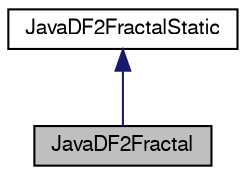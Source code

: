 digraph G
{
  bgcolor="transparent";
  edge [fontname="FreeSans",fontsize=10,labelfontname="FreeSans",labelfontsize=10];
  node [fontname="FreeSans",fontsize=10,shape=record];
  Node1 [label="JavaDF2Fractal",height=0.2,width=0.4,color="black", fillcolor="grey75", style="filled" fontcolor="black"];
  Node2 -> Node1 [dir=back,color="midnightblue",fontsize=10,style="solid",fontname="FreeSans"];
  Node2 [label="JavaDF2FractalStatic",height=0.2,width=0.4,color="black",URL="$class_java_d_f2_fractal_static.html",tooltip="2次元 FFT による地形作成クラス。"];
}

